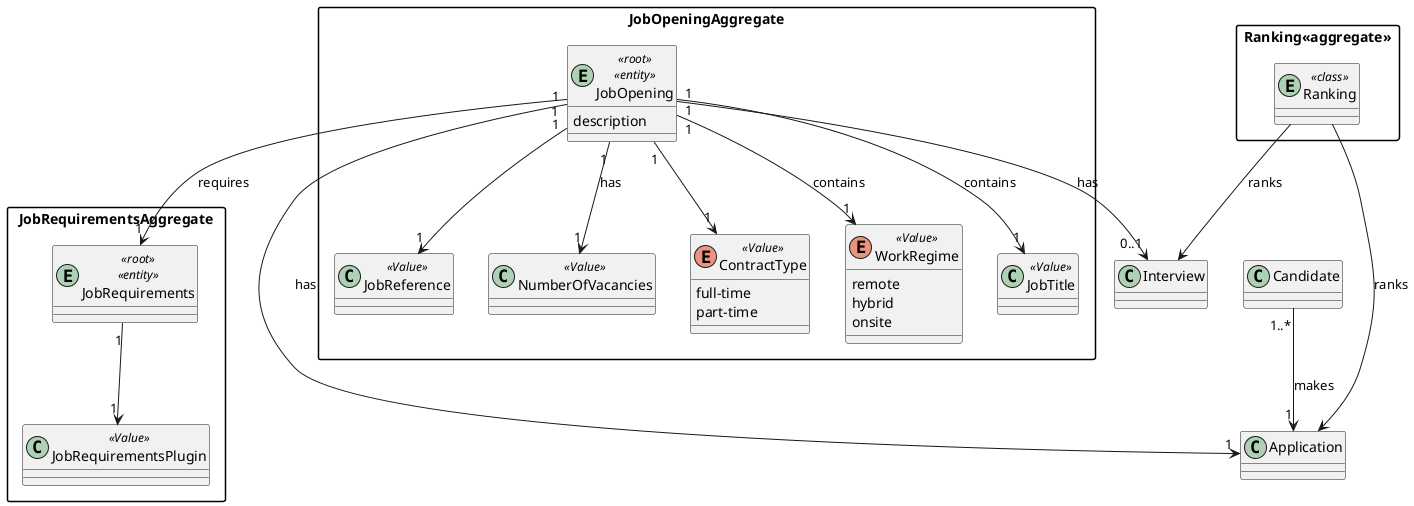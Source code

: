 @startuml

skinparam packageStyle rectangle

package JobOpeningAggregate {
 entity JobOpening <<root>> <<entity>>{
 description
 }

 class JobReference <<Value>> {
 }

 class NumberOfVacancies <<Value>> {
 }

 enum ContractType<<Value>> {
 full-time
 part-time
 }

 enum WorkRegime <<Value>>{
 remote
 hybrid
 onsite
 }

 class JobTitle <<Value>> {
 }
 }



package JobRequirementsAggregate {
entity JobRequirements<<root>> <<entity>> {

     }

     class JobRequirementsPlugin<<Value>> {

     }

  }







'RankingServiceAggregate
package Ranking<<aggregate>> {
entity Ranking <<class>> {

    }
}












'JobRequirements
JobRequirements "1" --> "1" JobRequirementsPlugin



'JobOpening
JobOpening "1" --> "1" JobTitle : contains
JobOpening "1" --> "1" ContractType
JobOpening "1" --> "1" WorkRegime : contains
JobOpening "1" --> "1" NumberOfVacancies : has
JobOpening "1" --> "1" JobRequirements : requires
JobOpening "1" --> "1"  JobReference

JobOpening "1" --> "0..1" Interview : has
JobOpening "1" ---> "1" Application : has


'Candidate
Candidate "1..*" --> "1" Application : makes

'Ranking Service
Ranking --> Application : ranks
Ranking --> Interview : ranks




@enduml
